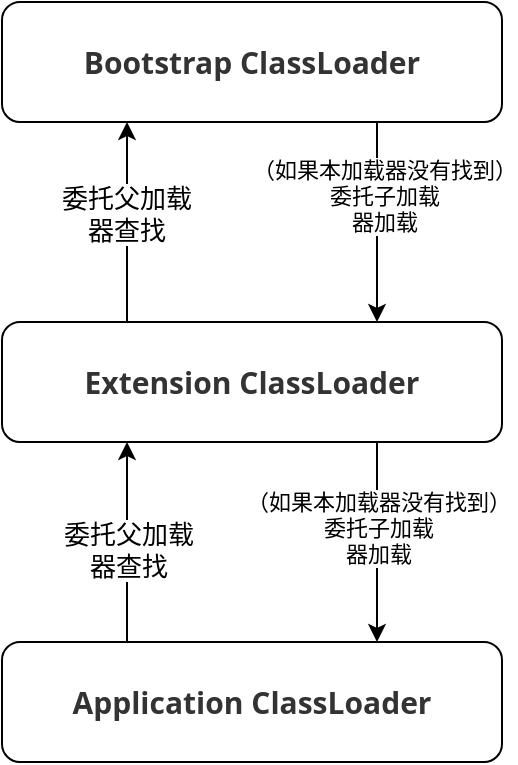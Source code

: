 <mxfile version="28.2.3">
  <diagram name="第 1 页" id="Wop6GnL1D2NpdafHKHPj">
    <mxGraphModel dx="994" dy="565" grid="1" gridSize="10" guides="1" tooltips="1" connect="1" arrows="1" fold="1" page="1" pageScale="1" pageWidth="1169" pageHeight="827" math="0" shadow="0">
      <root>
        <mxCell id="0" />
        <mxCell id="1" parent="0" />
        <mxCell id="VhD-dyId-QNTnQPDRzDq-6" style="edgeStyle=orthogonalEdgeStyle;rounded=0;orthogonalLoop=1;jettySize=auto;html=1;exitX=0.75;exitY=1;exitDx=0;exitDy=0;entryX=0.75;entryY=0;entryDx=0;entryDy=0;" edge="1" parent="1" source="VhD-dyId-QNTnQPDRzDq-1" target="VhD-dyId-QNTnQPDRzDq-2">
          <mxGeometry relative="1" as="geometry" />
        </mxCell>
        <mxCell id="VhD-dyId-QNTnQPDRzDq-10" value="&lt;div&gt;（如果本加载器没有找到）&lt;/div&gt;委托子加载&lt;div&gt;器加载&lt;/div&gt;" style="edgeLabel;html=1;align=center;verticalAlign=middle;resizable=0;points=[];" vertex="1" connectable="0" parent="VhD-dyId-QNTnQPDRzDq-6">
          <mxGeometry x="-0.26" y="3" relative="1" as="geometry">
            <mxPoint as="offset" />
          </mxGeometry>
        </mxCell>
        <mxCell id="VhD-dyId-QNTnQPDRzDq-1" value="&lt;h4 style=&quot;box-sizing: border-box; white-space-collapse: preserve; break-after: avoid-page; break-inside: avoid; orphans: 4; font-size: 1.25em; margin-top: 1rem; margin-bottom: 1rem; position: relative; line-height: 1.4; cursor: text; caret-color: rgb(0, 122, 255); color: rgb(51, 51, 51); font-family: &amp;quot;Open Sans&amp;quot;, &amp;quot;Clear Sans&amp;quot;, &amp;quot;Helvetica Neue&amp;quot;, Helvetica, Arial, &amp;quot;Segoe UI Emoji&amp;quot;, &amp;quot;SF Pro&amp;quot;, sans-serif; text-align: start; background-color: rgb(255, 255, 255);&quot; class=&quot;md-end-block md-heading md-focus&quot;&gt;&lt;span style=&quot;box-sizing: border-box;&quot; class=&quot;md-plain md-expand&quot;&gt;Bootstrap ClassLoader&lt;/span&gt;&lt;/h4&gt;" style="rounded=1;whiteSpace=wrap;html=1;" vertex="1" parent="1">
          <mxGeometry x="350" y="110" width="250" height="60" as="geometry" />
        </mxCell>
        <mxCell id="VhD-dyId-QNTnQPDRzDq-5" style="edgeStyle=orthogonalEdgeStyle;rounded=0;orthogonalLoop=1;jettySize=auto;html=1;exitX=0.25;exitY=0;exitDx=0;exitDy=0;entryX=0.25;entryY=1;entryDx=0;entryDy=0;" edge="1" parent="1" source="VhD-dyId-QNTnQPDRzDq-2" target="VhD-dyId-QNTnQPDRzDq-1">
          <mxGeometry relative="1" as="geometry" />
        </mxCell>
        <mxCell id="VhD-dyId-QNTnQPDRzDq-9" value="&lt;font style=&quot;font-size: 13px;&quot;&gt;委托父加载&lt;/font&gt;&lt;div&gt;&lt;font style=&quot;font-size: 13px;&quot;&gt;器查找&lt;/font&gt;&lt;/div&gt;" style="edgeLabel;html=1;align=center;verticalAlign=middle;resizable=0;points=[];" vertex="1" connectable="0" parent="VhD-dyId-QNTnQPDRzDq-5">
          <mxGeometry x="0.08" y="2" relative="1" as="geometry">
            <mxPoint x="1" as="offset" />
          </mxGeometry>
        </mxCell>
        <mxCell id="VhD-dyId-QNTnQPDRzDq-7" style="edgeStyle=orthogonalEdgeStyle;rounded=0;orthogonalLoop=1;jettySize=auto;html=1;exitX=0.75;exitY=1;exitDx=0;exitDy=0;entryX=0.75;entryY=0;entryDx=0;entryDy=0;" edge="1" parent="1" source="VhD-dyId-QNTnQPDRzDq-2" target="VhD-dyId-QNTnQPDRzDq-3">
          <mxGeometry relative="1" as="geometry" />
        </mxCell>
        <mxCell id="VhD-dyId-QNTnQPDRzDq-11" value="（如果本加载器没有找到）&lt;div&gt;委托子加载&lt;div&gt;器加载&lt;/div&gt;&lt;/div&gt;" style="edgeLabel;html=1;align=center;verticalAlign=middle;resizable=0;points=[];" vertex="1" connectable="0" parent="VhD-dyId-QNTnQPDRzDq-7">
          <mxGeometry x="-0.14" relative="1" as="geometry">
            <mxPoint as="offset" />
          </mxGeometry>
        </mxCell>
        <mxCell id="VhD-dyId-QNTnQPDRzDq-2" value="&lt;h4 style=&quot;box-sizing: border-box; white-space-collapse: preserve; break-after: avoid-page; break-inside: avoid; orphans: 4; font-size: 1.25em; margin-top: 1rem; margin-bottom: 1rem; position: relative; line-height: 1.4; cursor: text; caret-color: rgb(0, 122, 255); color: rgb(51, 51, 51); font-family: &amp;quot;Open Sans&amp;quot;, &amp;quot;Clear Sans&amp;quot;, &amp;quot;Helvetica Neue&amp;quot;, Helvetica, Arial, &amp;quot;Segoe UI Emoji&amp;quot;, &amp;quot;SF Pro&amp;quot;, sans-serif; text-align: start; background-color: rgb(255, 255, 255);&quot; class=&quot;md-end-block md-heading md-focus&quot;&gt;&lt;span style=&quot;box-sizing: border-box;&quot; class=&quot;md-plain md-expand&quot;&gt;Extension ClassLoader&lt;/span&gt;&lt;/h4&gt;" style="rounded=1;whiteSpace=wrap;html=1;" vertex="1" parent="1">
          <mxGeometry x="350" y="270" width="250" height="60" as="geometry" />
        </mxCell>
        <mxCell id="VhD-dyId-QNTnQPDRzDq-4" style="edgeStyle=orthogonalEdgeStyle;rounded=0;orthogonalLoop=1;jettySize=auto;html=1;exitX=0.25;exitY=0;exitDx=0;exitDy=0;entryX=0.25;entryY=1;entryDx=0;entryDy=0;" edge="1" parent="1" source="VhD-dyId-QNTnQPDRzDq-3" target="VhD-dyId-QNTnQPDRzDq-2">
          <mxGeometry relative="1" as="geometry" />
        </mxCell>
        <mxCell id="VhD-dyId-QNTnQPDRzDq-8" value="&lt;font style=&quot;font-size: 13px;&quot;&gt;委托父加载&lt;/font&gt;&lt;div&gt;&lt;font style=&quot;font-size: 13px;&quot;&gt;器查找&lt;/font&gt;&lt;/div&gt;" style="edgeLabel;html=1;align=center;verticalAlign=middle;resizable=0;points=[];" vertex="1" connectable="0" parent="VhD-dyId-QNTnQPDRzDq-4">
          <mxGeometry x="-0.08" y="1" relative="1" as="geometry">
            <mxPoint x="1" as="offset" />
          </mxGeometry>
        </mxCell>
        <mxCell id="VhD-dyId-QNTnQPDRzDq-3" value="&lt;h4 style=&quot;box-sizing: border-box; white-space-collapse: preserve; break-after: avoid-page; break-inside: avoid; orphans: 4; font-size: 1.25em; margin-top: 1rem; margin-bottom: 1rem; position: relative; line-height: 1.4; cursor: text; caret-color: rgb(0, 122, 255); color: rgb(51, 51, 51); font-family: &amp;quot;Open Sans&amp;quot;, &amp;quot;Clear Sans&amp;quot;, &amp;quot;Helvetica Neue&amp;quot;, Helvetica, Arial, &amp;quot;Segoe UI Emoji&amp;quot;, &amp;quot;SF Pro&amp;quot;, sans-serif; text-align: start; background-color: rgb(255, 255, 255);&quot; class=&quot;md-end-block md-heading md-focus&quot;&gt;&lt;span style=&quot;box-sizing: border-box;&quot; class=&quot;md-plain md-expand&quot;&gt;Application ClassLoader&lt;/span&gt;&lt;/h4&gt;" style="rounded=1;whiteSpace=wrap;html=1;" vertex="1" parent="1">
          <mxGeometry x="350" y="430" width="250" height="60" as="geometry" />
        </mxCell>
      </root>
    </mxGraphModel>
  </diagram>
</mxfile>
